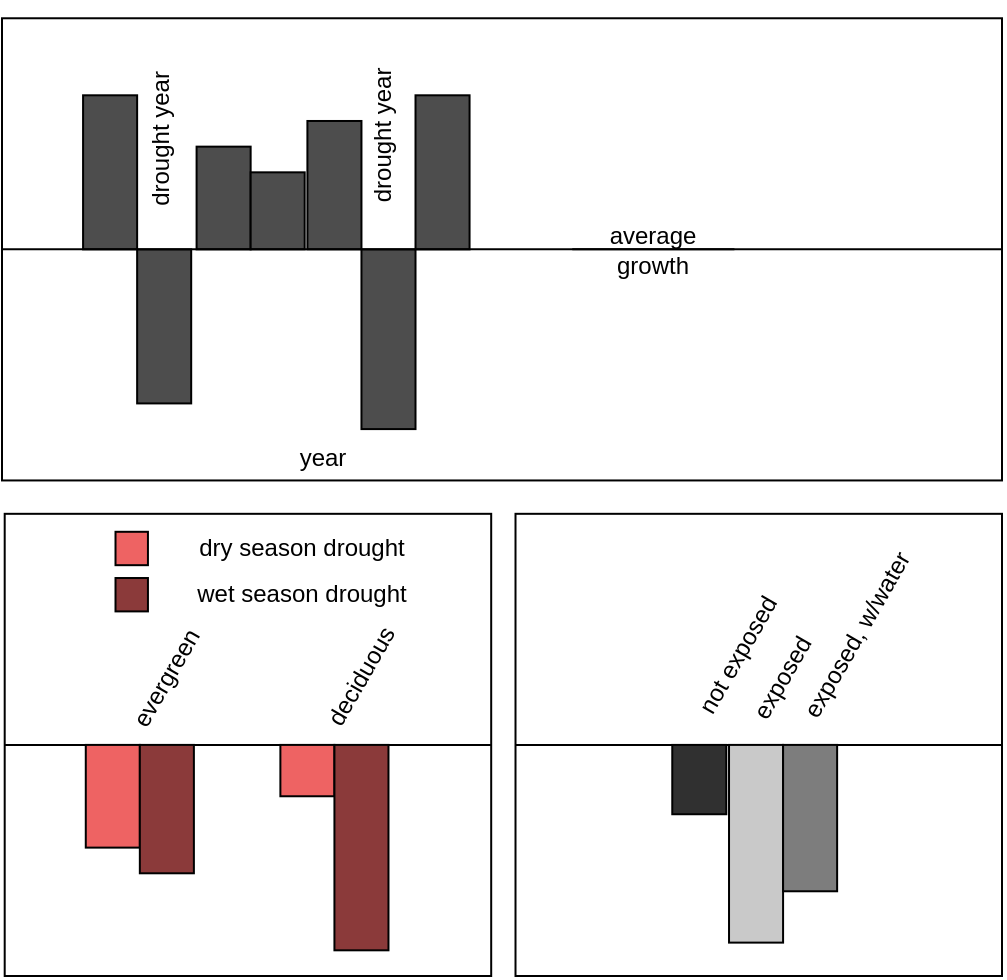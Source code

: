 <mxfile version="26.1.0">
  <diagram name="Page-1" id="tsAWY2vqDzoXUfp1E8kx">
    <mxGraphModel dx="794" dy="366" grid="1" gridSize="10" guides="1" tooltips="1" connect="1" arrows="1" fold="1" page="1" pageScale="1" pageWidth="7200" pageHeight="4800" math="0" shadow="0">
      <root>
        <mxCell id="0" />
        <mxCell id="1" parent="0" />
        <mxCell id="FB4CBvIW0MckyGWhkzBR-45" value="" style="group" vertex="1" connectable="0" parent="1">
          <mxGeometry x="110" y="36" width="500" height="484" as="geometry" />
        </mxCell>
        <mxCell id="FB4CBvIW0MckyGWhkzBR-1" value="" style="rounded=0;whiteSpace=wrap;html=1;" vertex="1" parent="FB4CBvIW0MckyGWhkzBR-45">
          <mxGeometry y="5.135" width="500.0" height="231.088" as="geometry" />
        </mxCell>
        <mxCell id="FB4CBvIW0MckyGWhkzBR-2" value="" style="endArrow=none;html=1;rounded=0;exitX=0;exitY=0.5;exitDx=0;exitDy=0;entryX=1;entryY=0.5;entryDx=0;entryDy=0;" edge="1" parent="FB4CBvIW0MckyGWhkzBR-45" source="FB4CBvIW0MckyGWhkzBR-11" target="FB4CBvIW0MckyGWhkzBR-1">
          <mxGeometry width="50" height="50" relative="1" as="geometry">
            <mxPoint x="364.865" y="236.223" as="sourcePoint" />
            <mxPoint x="432.432" y="172.032" as="targetPoint" />
          </mxGeometry>
        </mxCell>
        <mxCell id="FB4CBvIW0MckyGWhkzBR-3" value="" style="rounded=0;whiteSpace=wrap;html=1;fillColor=#4D4D4D;" vertex="1" parent="FB4CBvIW0MckyGWhkzBR-45">
          <mxGeometry x="40.541" y="43.65" width="27.027" height="77.029" as="geometry" />
        </mxCell>
        <mxCell id="FB4CBvIW0MckyGWhkzBR-4" value="" style="rounded=0;whiteSpace=wrap;html=1;fillColor=#4D4D4D;" vertex="1" parent="FB4CBvIW0MckyGWhkzBR-45">
          <mxGeometry x="67.568" y="120.679" width="27.027" height="77.029" as="geometry" />
        </mxCell>
        <mxCell id="FB4CBvIW0MckyGWhkzBR-5" value="" style="rounded=0;whiteSpace=wrap;html=1;fillColor=#4D4D4D;" vertex="1" parent="FB4CBvIW0MckyGWhkzBR-45">
          <mxGeometry x="97.297" y="69.326" width="27.027" height="51.353" as="geometry" />
        </mxCell>
        <mxCell id="FB4CBvIW0MckyGWhkzBR-6" value="" style="rounded=0;whiteSpace=wrap;html=1;fillColor=#4D4D4D;" vertex="1" parent="FB4CBvIW0MckyGWhkzBR-45">
          <mxGeometry x="124.324" y="82.164" width="27.027" height="38.515" as="geometry" />
        </mxCell>
        <mxCell id="FB4CBvIW0MckyGWhkzBR-7" value="" style="rounded=0;whiteSpace=wrap;html=1;fillColor=#4D4D4D;" vertex="1" parent="FB4CBvIW0MckyGWhkzBR-45">
          <mxGeometry x="152.703" y="56.488" width="27.027" height="64.191" as="geometry" />
        </mxCell>
        <mxCell id="FB4CBvIW0MckyGWhkzBR-8" value="" style="rounded=0;whiteSpace=wrap;html=1;fillColor=#4D4D4D;" vertex="1" parent="FB4CBvIW0MckyGWhkzBR-45">
          <mxGeometry x="179.73" y="120.679" width="27.027" height="89.867" as="geometry" />
        </mxCell>
        <mxCell id="FB4CBvIW0MckyGWhkzBR-10" value="" style="rounded=0;whiteSpace=wrap;html=1;fillColor=#4D4D4D;" vertex="1" parent="FB4CBvIW0MckyGWhkzBR-45">
          <mxGeometry x="206.757" y="43.65" width="27.027" height="77.029" as="geometry" />
        </mxCell>
        <mxCell id="FB4CBvIW0MckyGWhkzBR-13" value="" style="endArrow=none;html=1;rounded=0;exitX=0;exitY=0.5;exitDx=0;exitDy=0;entryX=1;entryY=0.5;entryDx=0;entryDy=0;" edge="1" parent="FB4CBvIW0MckyGWhkzBR-45" source="FB4CBvIW0MckyGWhkzBR-1" target="FB4CBvIW0MckyGWhkzBR-11">
          <mxGeometry width="50" height="50" relative="1" as="geometry">
            <mxPoint y="120.679" as="sourcePoint" />
            <mxPoint x="324.324" y="120.679" as="targetPoint" />
          </mxGeometry>
        </mxCell>
        <mxCell id="FB4CBvIW0MckyGWhkzBR-11" value="average growth" style="text;html=1;align=center;verticalAlign=middle;whiteSpace=wrap;rounded=0;" vertex="1" parent="FB4CBvIW0MckyGWhkzBR-45">
          <mxGeometry x="285.135" y="101.422" width="81.081" height="38.515" as="geometry" />
        </mxCell>
        <mxCell id="FB4CBvIW0MckyGWhkzBR-14" value="drought year" style="text;html=1;align=center;verticalAlign=middle;whiteSpace=wrap;rounded=0;rotation=-90;" vertex="1" parent="FB4CBvIW0MckyGWhkzBR-45">
          <mxGeometry x="124.324" y="43.65" width="132.432" height="38.515" as="geometry" />
        </mxCell>
        <mxCell id="FB4CBvIW0MckyGWhkzBR-15" value="drought year" style="text;html=1;align=center;verticalAlign=middle;whiteSpace=wrap;rounded=0;rotation=-90;" vertex="1" parent="FB4CBvIW0MckyGWhkzBR-45">
          <mxGeometry x="13.514" y="46.218" width="132.432" height="38.515" as="geometry" />
        </mxCell>
        <mxCell id="FB4CBvIW0MckyGWhkzBR-16" value="year" style="text;html=1;align=center;verticalAlign=middle;whiteSpace=wrap;rounded=0;" vertex="1" parent="FB4CBvIW0MckyGWhkzBR-45">
          <mxGeometry x="120.27" y="205.411" width="81.081" height="38.515" as="geometry" />
        </mxCell>
        <mxCell id="FB4CBvIW0MckyGWhkzBR-17" value="" style="rounded=0;whiteSpace=wrap;html=1;" vertex="1" parent="FB4CBvIW0MckyGWhkzBR-45">
          <mxGeometry x="1.351" y="252.912" width="243.243" height="231.088" as="geometry" />
        </mxCell>
        <mxCell id="FB4CBvIW0MckyGWhkzBR-18" value="" style="endArrow=none;html=1;rounded=0;exitX=0;exitY=0.5;exitDx=0;exitDy=0;" edge="1" parent="FB4CBvIW0MckyGWhkzBR-45">
          <mxGeometry width="50" height="50" relative="1" as="geometry">
            <mxPoint x="1.351" y="368.456" as="sourcePoint" />
            <mxPoint x="244.595" y="368.456" as="targetPoint" />
          </mxGeometry>
        </mxCell>
        <mxCell id="FB4CBvIW0MckyGWhkzBR-19" value="" style="rounded=0;whiteSpace=wrap;html=1;fillColor=#EE6363;" vertex="1" parent="FB4CBvIW0MckyGWhkzBR-45">
          <mxGeometry x="41.892" y="368.456" width="27.027" height="51.353" as="geometry" />
        </mxCell>
        <mxCell id="FB4CBvIW0MckyGWhkzBR-20" value="" style="rounded=0;whiteSpace=wrap;html=1;fillColor=#8B3A3A;" vertex="1" parent="FB4CBvIW0MckyGWhkzBR-45">
          <mxGeometry x="68.919" y="368.456" width="27.027" height="64.191" as="geometry" />
        </mxCell>
        <mxCell id="FB4CBvIW0MckyGWhkzBR-21" value="" style="rounded=0;whiteSpace=wrap;html=1;fillColor=#EE6363;" vertex="1" parent="FB4CBvIW0MckyGWhkzBR-45">
          <mxGeometry x="139.189" y="368.456" width="27.027" height="25.676" as="geometry" />
        </mxCell>
        <mxCell id="FB4CBvIW0MckyGWhkzBR-22" value="" style="rounded=0;whiteSpace=wrap;html=1;fillColor=#8B3A3A;" vertex="1" parent="FB4CBvIW0MckyGWhkzBR-45">
          <mxGeometry x="166.216" y="368.456" width="27.027" height="102.706" as="geometry" />
        </mxCell>
        <mxCell id="FB4CBvIW0MckyGWhkzBR-23" value="" style="rounded=0;whiteSpace=wrap;html=1;fillColor=#EE6363;" vertex="1" parent="FB4CBvIW0MckyGWhkzBR-45">
          <mxGeometry x="56.757" y="261.899" width="16.216" height="16.69" as="geometry" />
        </mxCell>
        <mxCell id="FB4CBvIW0MckyGWhkzBR-24" value="dry season drought" style="text;html=1;align=center;verticalAlign=middle;whiteSpace=wrap;rounded=0;" vertex="1" parent="FB4CBvIW0MckyGWhkzBR-45">
          <mxGeometry x="68.919" y="250.987" width="162.162" height="38.515" as="geometry" />
        </mxCell>
        <mxCell id="FB4CBvIW0MckyGWhkzBR-26" value="" style="rounded=0;whiteSpace=wrap;html=1;fillColor=#8B3A3A;" vertex="1" parent="FB4CBvIW0MckyGWhkzBR-45">
          <mxGeometry x="56.757" y="285.008" width="16.216" height="16.69" as="geometry" />
        </mxCell>
        <mxCell id="FB4CBvIW0MckyGWhkzBR-27" value="wet season drought" style="text;html=1;align=center;verticalAlign=middle;whiteSpace=wrap;rounded=0;" vertex="1" parent="FB4CBvIW0MckyGWhkzBR-45">
          <mxGeometry x="68.919" y="274.095" width="162.162" height="38.515" as="geometry" />
        </mxCell>
        <mxCell id="FB4CBvIW0MckyGWhkzBR-28" value="evergreen" style="text;html=1;align=center;verticalAlign=middle;whiteSpace=wrap;rounded=0;rotation=-60;" vertex="1" parent="FB4CBvIW0MckyGWhkzBR-45">
          <mxGeometry x="41.892" y="315.82" width="81.081" height="38.515" as="geometry" />
        </mxCell>
        <mxCell id="FB4CBvIW0MckyGWhkzBR-29" value="&lt;div&gt;deciduous&lt;/div&gt;" style="text;html=1;align=center;verticalAlign=middle;whiteSpace=wrap;rounded=0;rotation=-60;" vertex="1" parent="FB4CBvIW0MckyGWhkzBR-45">
          <mxGeometry x="139.189" y="314.536" width="81.081" height="38.515" as="geometry" />
        </mxCell>
        <mxCell id="FB4CBvIW0MckyGWhkzBR-30" value="" style="rounded=0;whiteSpace=wrap;html=1;" vertex="1" parent="FB4CBvIW0MckyGWhkzBR-45">
          <mxGeometry x="256.757" y="252.912" width="243.243" height="231.088" as="geometry" />
        </mxCell>
        <mxCell id="FB4CBvIW0MckyGWhkzBR-31" value="" style="endArrow=none;html=1;rounded=0;exitX=0;exitY=0.5;exitDx=0;exitDy=0;" edge="1" parent="FB4CBvIW0MckyGWhkzBR-45">
          <mxGeometry width="50" height="50" relative="1" as="geometry">
            <mxPoint x="256.757" y="368.456" as="sourcePoint" />
            <mxPoint x="500.0" y="368.456" as="targetPoint" />
          </mxGeometry>
        </mxCell>
        <mxCell id="FB4CBvIW0MckyGWhkzBR-32" value="" style="rounded=0;whiteSpace=wrap;html=1;fillColor=#303030;" vertex="1" parent="FB4CBvIW0MckyGWhkzBR-45">
          <mxGeometry x="335.135" y="368.456" width="27.027" height="34.663" as="geometry" />
        </mxCell>
        <mxCell id="FB4CBvIW0MckyGWhkzBR-33" value="" style="rounded=0;whiteSpace=wrap;html=1;fillColor=#C9C9C9;" vertex="1" parent="FB4CBvIW0MckyGWhkzBR-45">
          <mxGeometry x="363.514" y="368.456" width="27.027" height="98.854" as="geometry" />
        </mxCell>
        <mxCell id="FB4CBvIW0MckyGWhkzBR-35" value="" style="rounded=0;whiteSpace=wrap;html=1;fillColor=#7D7D7D;" vertex="1" parent="FB4CBvIW0MckyGWhkzBR-45">
          <mxGeometry x="390.541" y="368.456" width="27.027" height="73.178" as="geometry" />
        </mxCell>
        <mxCell id="FB4CBvIW0MckyGWhkzBR-42" value="not exposed" style="text;html=1;align=center;verticalAlign=middle;whiteSpace=wrap;rounded=0;rotation=-60;" vertex="1" parent="FB4CBvIW0MckyGWhkzBR-45">
          <mxGeometry x="306.757" y="304.265" width="121.622" height="38.515" as="geometry" />
        </mxCell>
        <mxCell id="FB4CBvIW0MckyGWhkzBR-43" value="exposed" style="text;html=1;align=center;verticalAlign=middle;whiteSpace=wrap;rounded=0;rotation=-60;" vertex="1" parent="FB4CBvIW0MckyGWhkzBR-45">
          <mxGeometry x="322.635" y="316.141" width="135.811" height="38.515" as="geometry" />
        </mxCell>
        <mxCell id="FB4CBvIW0MckyGWhkzBR-44" value="exposed, w/water" style="text;html=1;align=center;verticalAlign=middle;whiteSpace=wrap;rounded=0;rotation=-60;" vertex="1" parent="FB4CBvIW0MckyGWhkzBR-45">
          <mxGeometry x="349.595" y="294.251" width="154.892" height="38.515" as="geometry" />
        </mxCell>
      </root>
    </mxGraphModel>
  </diagram>
</mxfile>
